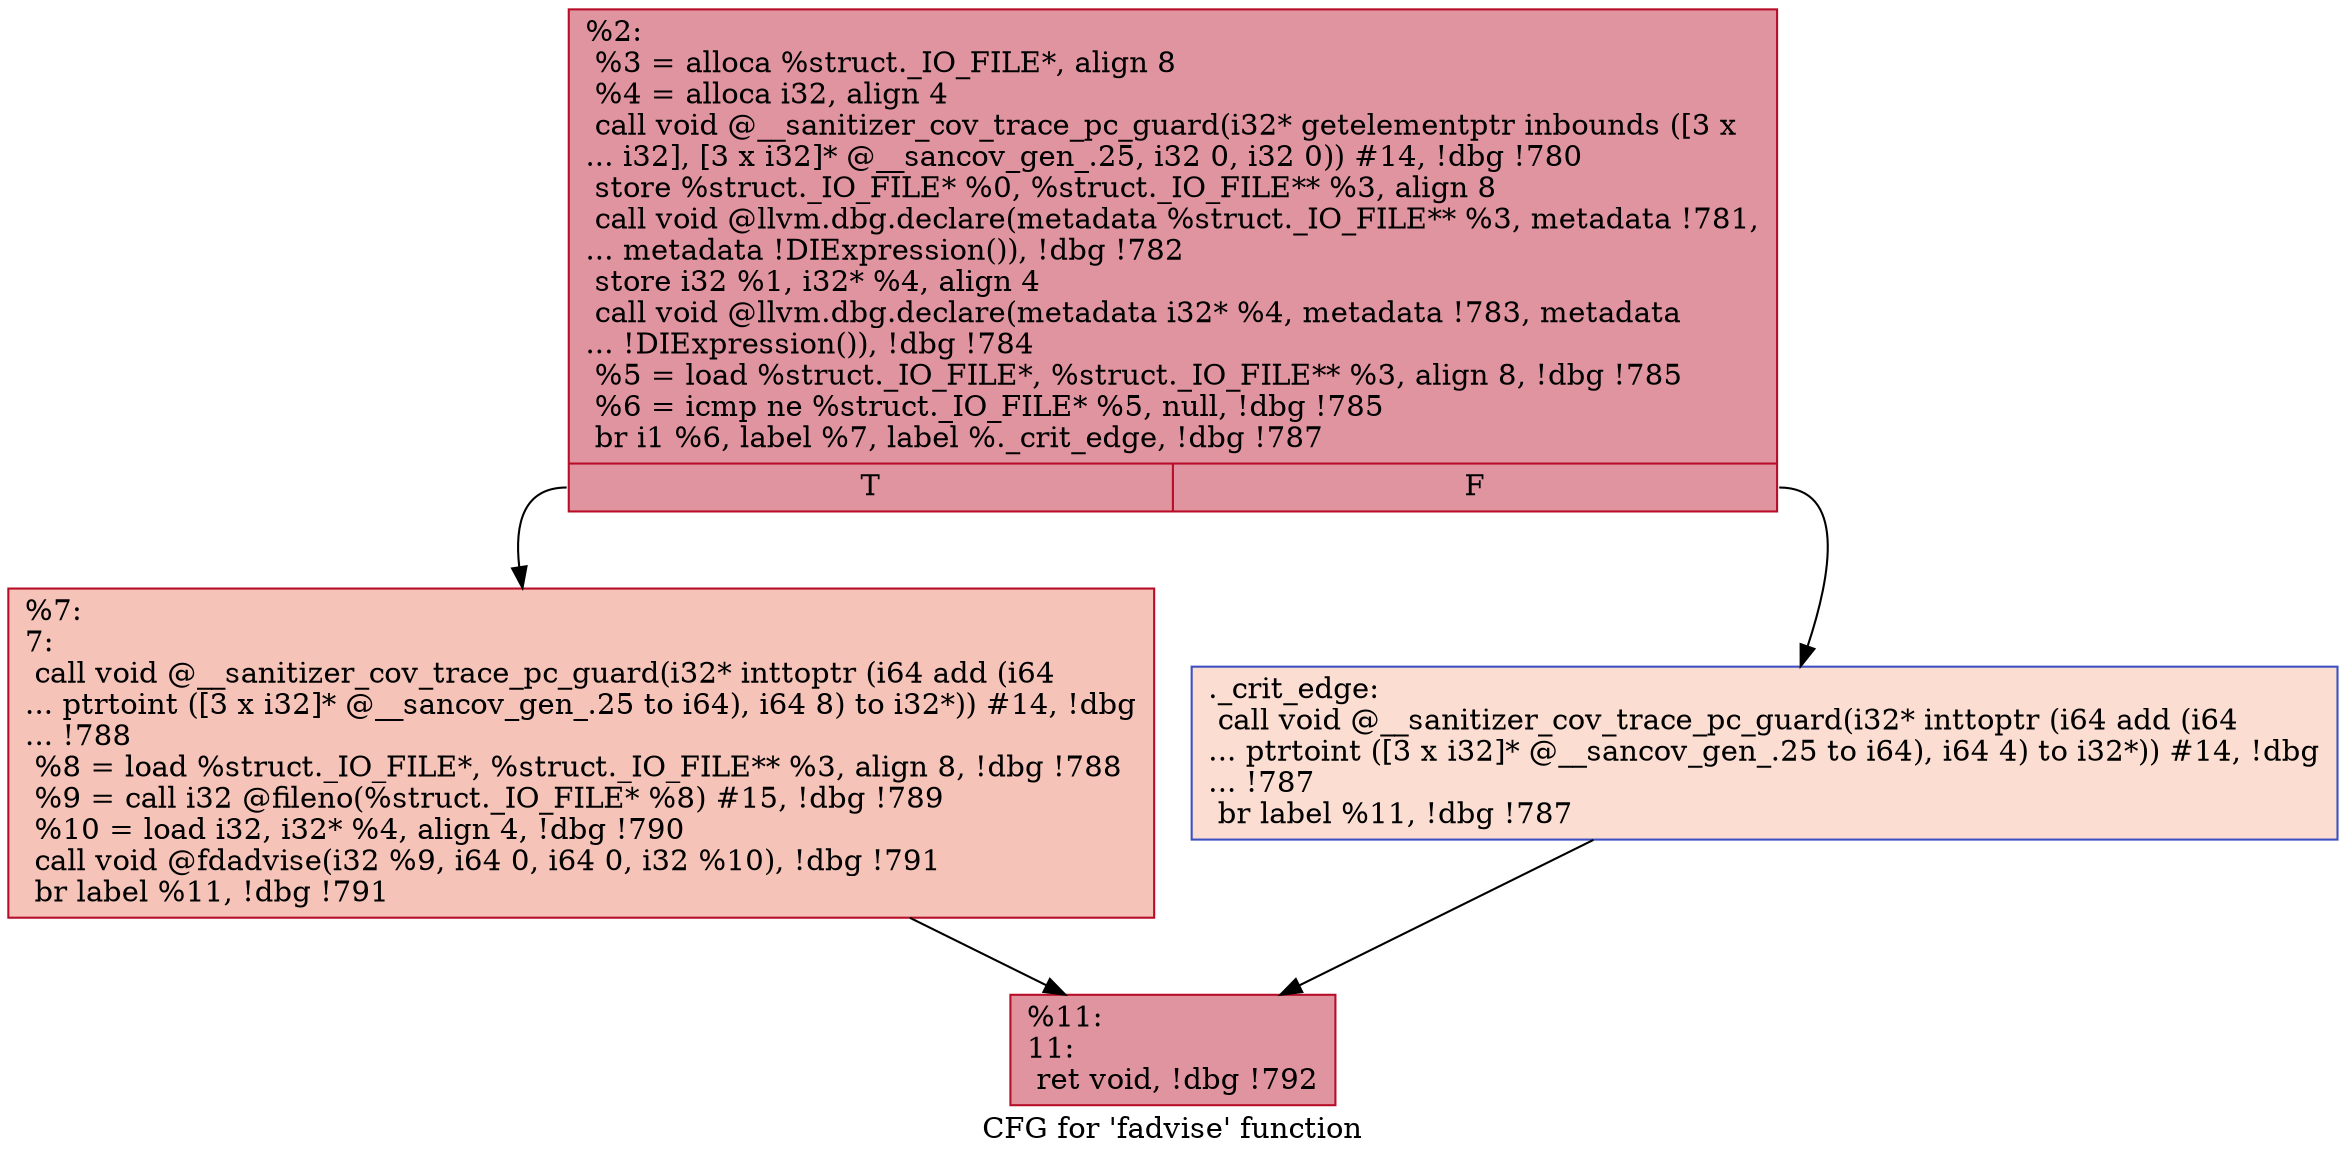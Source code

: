digraph "CFG for 'fadvise' function" {
	label="CFG for 'fadvise' function";

	Node0x555ee4f9b100 [shape=record,color="#b70d28ff", style=filled, fillcolor="#b70d2870",label="{%2:\l  %3 = alloca %struct._IO_FILE*, align 8\l  %4 = alloca i32, align 4\l  call void @__sanitizer_cov_trace_pc_guard(i32* getelementptr inbounds ([3 x\l... i32], [3 x i32]* @__sancov_gen_.25, i32 0, i32 0)) #14, !dbg !780\l  store %struct._IO_FILE* %0, %struct._IO_FILE** %3, align 8\l  call void @llvm.dbg.declare(metadata %struct._IO_FILE** %3, metadata !781,\l... metadata !DIExpression()), !dbg !782\l  store i32 %1, i32* %4, align 4\l  call void @llvm.dbg.declare(metadata i32* %4, metadata !783, metadata\l... !DIExpression()), !dbg !784\l  %5 = load %struct._IO_FILE*, %struct._IO_FILE** %3, align 8, !dbg !785\l  %6 = icmp ne %struct._IO_FILE* %5, null, !dbg !785\l  br i1 %6, label %7, label %._crit_edge, !dbg !787\l|{<s0>T|<s1>F}}"];
	Node0x555ee4f9b100:s0 -> Node0x555ee4f9b230;
	Node0x555ee4f9b100:s1 -> Node0x555ee4f9b1e0;
	Node0x555ee4f9b1e0 [shape=record,color="#3d50c3ff", style=filled, fillcolor="#f7b39670",label="{._crit_edge:                                      \l  call void @__sanitizer_cov_trace_pc_guard(i32* inttoptr (i64 add (i64\l... ptrtoint ([3 x i32]* @__sancov_gen_.25 to i64), i64 4) to i32*)) #14, !dbg\l... !787\l  br label %11, !dbg !787\l}"];
	Node0x555ee4f9b1e0 -> Node0x555ee4f9b280;
	Node0x555ee4f9b230 [shape=record,color="#b70d28ff", style=filled, fillcolor="#e8765c70",label="{%7:\l7:                                                \l  call void @__sanitizer_cov_trace_pc_guard(i32* inttoptr (i64 add (i64\l... ptrtoint ([3 x i32]* @__sancov_gen_.25 to i64), i64 8) to i32*)) #14, !dbg\l... !788\l  %8 = load %struct._IO_FILE*, %struct._IO_FILE** %3, align 8, !dbg !788\l  %9 = call i32 @fileno(%struct._IO_FILE* %8) #15, !dbg !789\l  %10 = load i32, i32* %4, align 4, !dbg !790\l  call void @fdadvise(i32 %9, i64 0, i64 0, i32 %10), !dbg !791\l  br label %11, !dbg !791\l}"];
	Node0x555ee4f9b230 -> Node0x555ee4f9b280;
	Node0x555ee4f9b280 [shape=record,color="#b70d28ff", style=filled, fillcolor="#b70d2870",label="{%11:\l11:                                               \l  ret void, !dbg !792\l}"];
}
